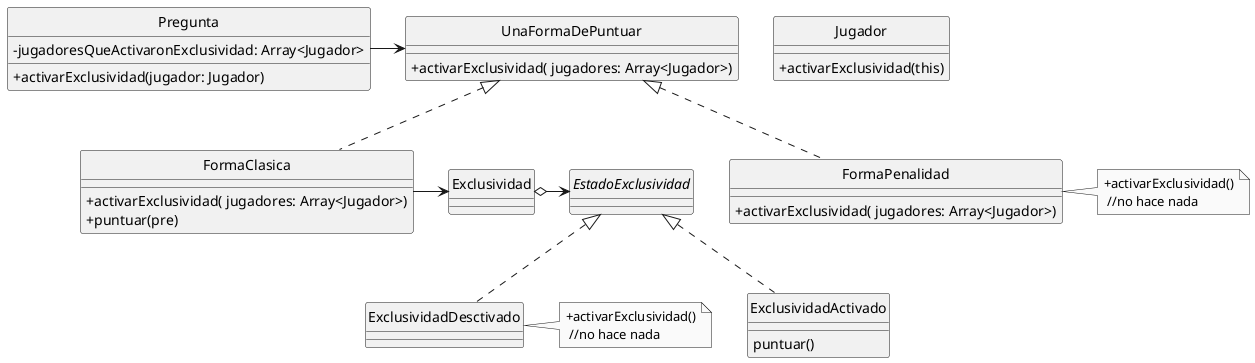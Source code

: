 @startuml
'https://plantuml.com/class-diagram

hide circle
skinparam classAttributeIconSize 0
skinparam monochrome true

class Jugador{
    +activarExclusividad(this)
}

class Pregunta{
    -jugadoresQueActivaronExclusividad: Array<Jugador>
    +activarExclusividad(jugador: Jugador)
}
Pregunta -> UnaFormaDePuntuar

class UnaFormaDePuntuar{
    +activarExclusividad( jugadores: Array<Jugador>)
}

class FormaClasica implements UnaFormaDePuntuar{
    +activarExclusividad( jugadores: Array<Jugador>)
    +puntuar(pre)
}
FormaClasica -> Exclusividad


class FormaPenalidad implements UnaFormaDePuntuar{
    +activarExclusividad( jugadores: Array<Jugador>)

}

note right
+activarExclusividad()
 //no hace nada
end note


class Exclusividad{

}
Exclusividad o-> EstadoExclusividad

interface EstadoExclusividad {

}

class ExclusividadActivado implements EstadoExclusividad{
    puntuar()
}

class ExclusividadDesctivado implements EstadoExclusividad{

}
note right
+activarExclusividad()
 //no hace nada
end note
@enduml